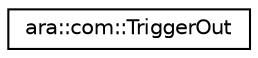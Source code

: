 digraph "Graphical Class Hierarchy"
{
 // LATEX_PDF_SIZE
  edge [fontname="Helvetica",fontsize="10",labelfontname="Helvetica",labelfontsize="10"];
  node [fontname="Helvetica",fontsize="10",shape=record];
  rankdir="LR";
  Node0 [label="ara::com::TriggerOut",height=0.2,width=0.4,color="black", fillcolor="white", style="filled",URL="$classara_1_1com_1_1TriggerOut.html",tooltip="Fills [SWS_SM_91008]."];
}
